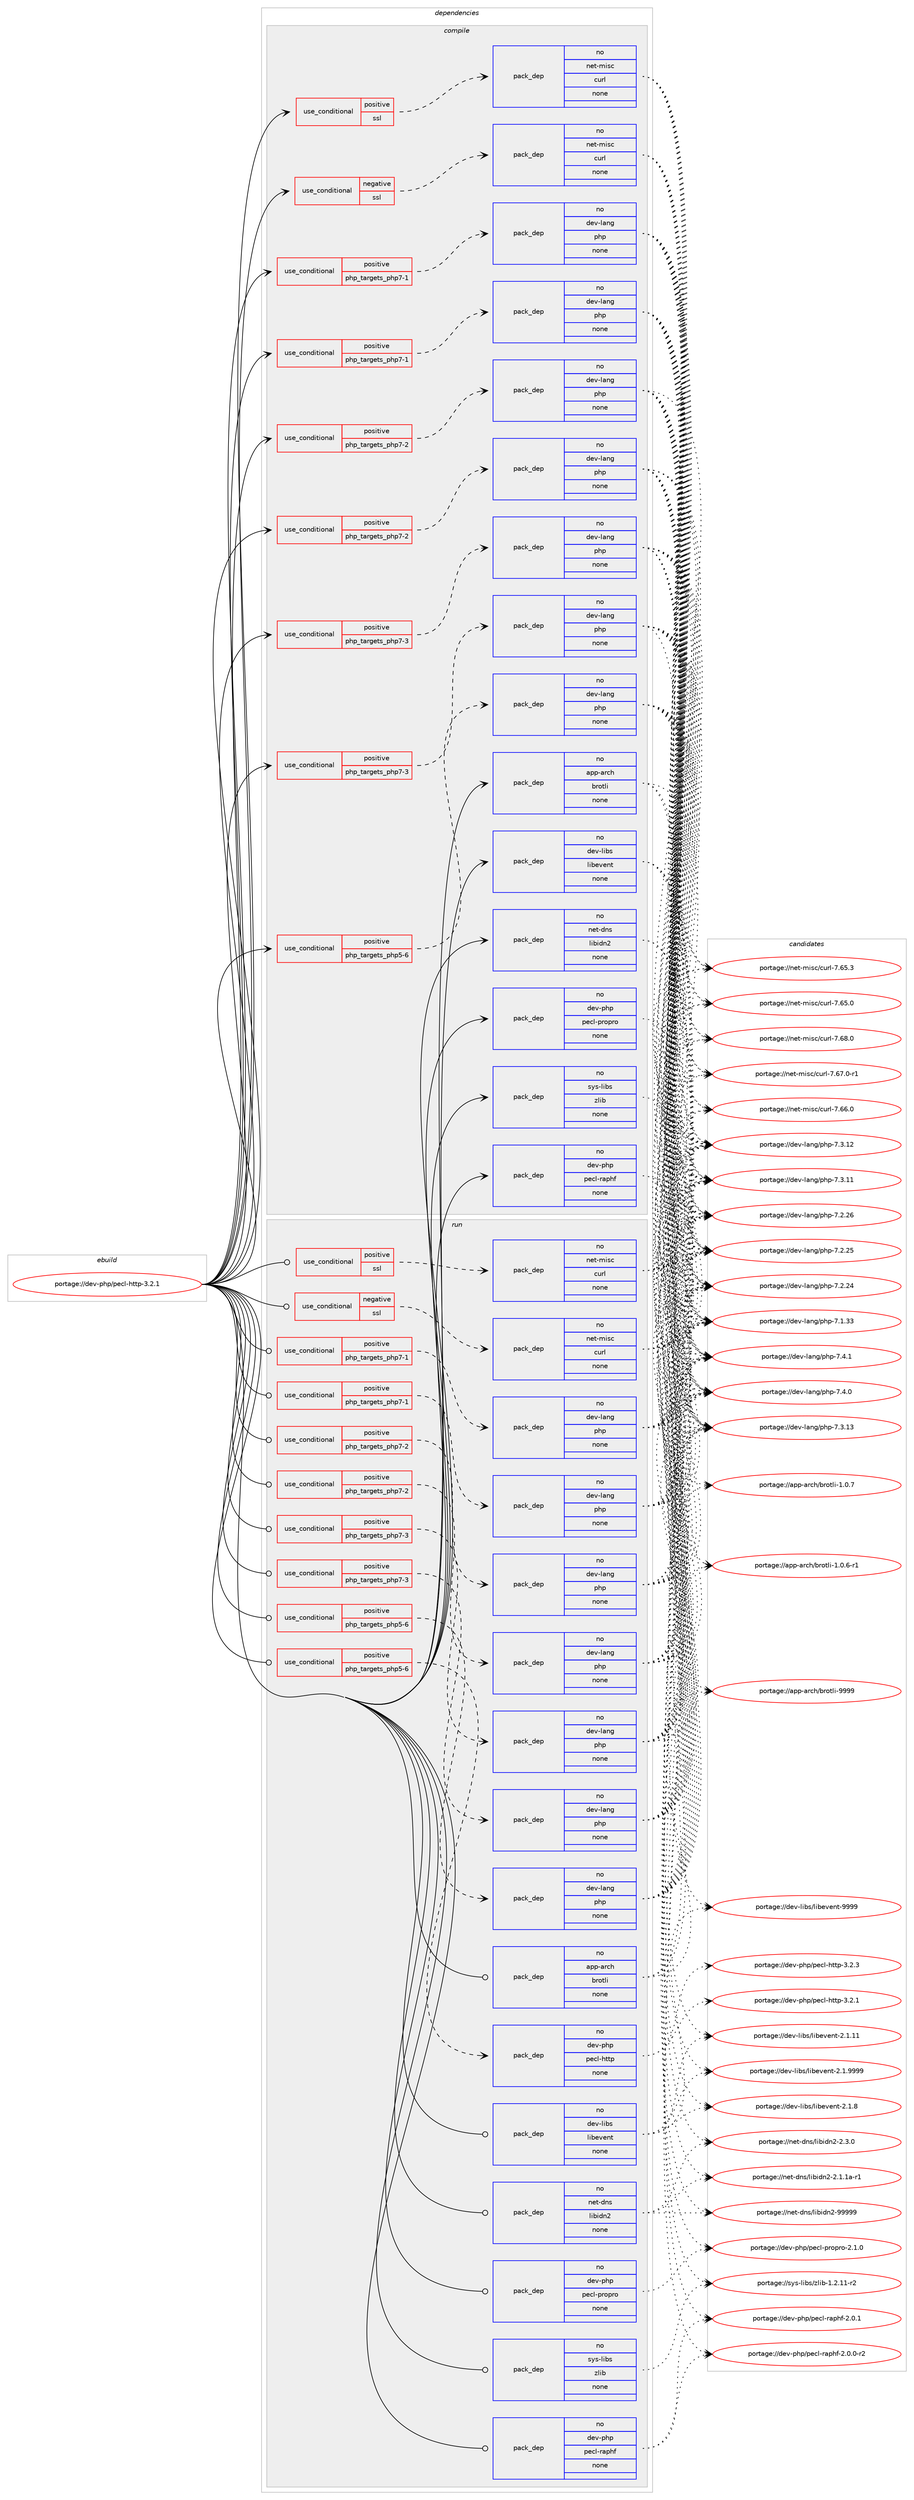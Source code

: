 digraph prolog {

# *************
# Graph options
# *************

newrank=true;
concentrate=true;
compound=true;
graph [rankdir=LR,fontname=Helvetica,fontsize=10,ranksep=1.5];#, ranksep=2.5, nodesep=0.2];
edge  [arrowhead=vee];
node  [fontname=Helvetica,fontsize=10];

# **********
# The ebuild
# **********

subgraph cluster_leftcol {
color=gray;
label=<<i>ebuild</i>>;
id [label="portage://dev-php/pecl-http-3.2.1", color=red, width=4, href="../dev-php/pecl-http-3.2.1.svg"];
}

# ****************
# The dependencies
# ****************

subgraph cluster_midcol {
color=gray;
label=<<i>dependencies</i>>;
subgraph cluster_compile {
fillcolor="#eeeeee";
style=filled;
label=<<i>compile</i>>;
subgraph cond120734 {
dependency476626 [label=<<TABLE BORDER="0" CELLBORDER="1" CELLSPACING="0" CELLPADDING="4"><TR><TD ROWSPAN="3" CELLPADDING="10">use_conditional</TD></TR><TR><TD>negative</TD></TR><TR><TD>ssl</TD></TR></TABLE>>, shape=none, color=red];
subgraph pack350855 {
dependency476627 [label=<<TABLE BORDER="0" CELLBORDER="1" CELLSPACING="0" CELLPADDING="4" WIDTH="220"><TR><TD ROWSPAN="6" CELLPADDING="30">pack_dep</TD></TR><TR><TD WIDTH="110">no</TD></TR><TR><TD>net-misc</TD></TR><TR><TD>curl</TD></TR><TR><TD>none</TD></TR><TR><TD></TD></TR></TABLE>>, shape=none, color=blue];
}
dependency476626:e -> dependency476627:w [weight=20,style="dashed",arrowhead="vee"];
}
id:e -> dependency476626:w [weight=20,style="solid",arrowhead="vee"];
subgraph cond120735 {
dependency476628 [label=<<TABLE BORDER="0" CELLBORDER="1" CELLSPACING="0" CELLPADDING="4"><TR><TD ROWSPAN="3" CELLPADDING="10">use_conditional</TD></TR><TR><TD>positive</TD></TR><TR><TD>php_targets_php5-6</TD></TR></TABLE>>, shape=none, color=red];
subgraph pack350856 {
dependency476629 [label=<<TABLE BORDER="0" CELLBORDER="1" CELLSPACING="0" CELLPADDING="4" WIDTH="220"><TR><TD ROWSPAN="6" CELLPADDING="30">pack_dep</TD></TR><TR><TD WIDTH="110">no</TD></TR><TR><TD>dev-lang</TD></TR><TR><TD>php</TD></TR><TR><TD>none</TD></TR><TR><TD></TD></TR></TABLE>>, shape=none, color=blue];
}
dependency476628:e -> dependency476629:w [weight=20,style="dashed",arrowhead="vee"];
}
id:e -> dependency476628:w [weight=20,style="solid",arrowhead="vee"];
subgraph cond120736 {
dependency476630 [label=<<TABLE BORDER="0" CELLBORDER="1" CELLSPACING="0" CELLPADDING="4"><TR><TD ROWSPAN="3" CELLPADDING="10">use_conditional</TD></TR><TR><TD>positive</TD></TR><TR><TD>php_targets_php7-1</TD></TR></TABLE>>, shape=none, color=red];
subgraph pack350857 {
dependency476631 [label=<<TABLE BORDER="0" CELLBORDER="1" CELLSPACING="0" CELLPADDING="4" WIDTH="220"><TR><TD ROWSPAN="6" CELLPADDING="30">pack_dep</TD></TR><TR><TD WIDTH="110">no</TD></TR><TR><TD>dev-lang</TD></TR><TR><TD>php</TD></TR><TR><TD>none</TD></TR><TR><TD></TD></TR></TABLE>>, shape=none, color=blue];
}
dependency476630:e -> dependency476631:w [weight=20,style="dashed",arrowhead="vee"];
}
id:e -> dependency476630:w [weight=20,style="solid",arrowhead="vee"];
subgraph cond120737 {
dependency476632 [label=<<TABLE BORDER="0" CELLBORDER="1" CELLSPACING="0" CELLPADDING="4"><TR><TD ROWSPAN="3" CELLPADDING="10">use_conditional</TD></TR><TR><TD>positive</TD></TR><TR><TD>php_targets_php7-1</TD></TR></TABLE>>, shape=none, color=red];
subgraph pack350858 {
dependency476633 [label=<<TABLE BORDER="0" CELLBORDER="1" CELLSPACING="0" CELLPADDING="4" WIDTH="220"><TR><TD ROWSPAN="6" CELLPADDING="30">pack_dep</TD></TR><TR><TD WIDTH="110">no</TD></TR><TR><TD>dev-lang</TD></TR><TR><TD>php</TD></TR><TR><TD>none</TD></TR><TR><TD></TD></TR></TABLE>>, shape=none, color=blue];
}
dependency476632:e -> dependency476633:w [weight=20,style="dashed",arrowhead="vee"];
}
id:e -> dependency476632:w [weight=20,style="solid",arrowhead="vee"];
subgraph cond120738 {
dependency476634 [label=<<TABLE BORDER="0" CELLBORDER="1" CELLSPACING="0" CELLPADDING="4"><TR><TD ROWSPAN="3" CELLPADDING="10">use_conditional</TD></TR><TR><TD>positive</TD></TR><TR><TD>php_targets_php7-2</TD></TR></TABLE>>, shape=none, color=red];
subgraph pack350859 {
dependency476635 [label=<<TABLE BORDER="0" CELLBORDER="1" CELLSPACING="0" CELLPADDING="4" WIDTH="220"><TR><TD ROWSPAN="6" CELLPADDING="30">pack_dep</TD></TR><TR><TD WIDTH="110">no</TD></TR><TR><TD>dev-lang</TD></TR><TR><TD>php</TD></TR><TR><TD>none</TD></TR><TR><TD></TD></TR></TABLE>>, shape=none, color=blue];
}
dependency476634:e -> dependency476635:w [weight=20,style="dashed",arrowhead="vee"];
}
id:e -> dependency476634:w [weight=20,style="solid",arrowhead="vee"];
subgraph cond120739 {
dependency476636 [label=<<TABLE BORDER="0" CELLBORDER="1" CELLSPACING="0" CELLPADDING="4"><TR><TD ROWSPAN="3" CELLPADDING="10">use_conditional</TD></TR><TR><TD>positive</TD></TR><TR><TD>php_targets_php7-2</TD></TR></TABLE>>, shape=none, color=red];
subgraph pack350860 {
dependency476637 [label=<<TABLE BORDER="0" CELLBORDER="1" CELLSPACING="0" CELLPADDING="4" WIDTH="220"><TR><TD ROWSPAN="6" CELLPADDING="30">pack_dep</TD></TR><TR><TD WIDTH="110">no</TD></TR><TR><TD>dev-lang</TD></TR><TR><TD>php</TD></TR><TR><TD>none</TD></TR><TR><TD></TD></TR></TABLE>>, shape=none, color=blue];
}
dependency476636:e -> dependency476637:w [weight=20,style="dashed",arrowhead="vee"];
}
id:e -> dependency476636:w [weight=20,style="solid",arrowhead="vee"];
subgraph cond120740 {
dependency476638 [label=<<TABLE BORDER="0" CELLBORDER="1" CELLSPACING="0" CELLPADDING="4"><TR><TD ROWSPAN="3" CELLPADDING="10">use_conditional</TD></TR><TR><TD>positive</TD></TR><TR><TD>php_targets_php7-3</TD></TR></TABLE>>, shape=none, color=red];
subgraph pack350861 {
dependency476639 [label=<<TABLE BORDER="0" CELLBORDER="1" CELLSPACING="0" CELLPADDING="4" WIDTH="220"><TR><TD ROWSPAN="6" CELLPADDING="30">pack_dep</TD></TR><TR><TD WIDTH="110">no</TD></TR><TR><TD>dev-lang</TD></TR><TR><TD>php</TD></TR><TR><TD>none</TD></TR><TR><TD></TD></TR></TABLE>>, shape=none, color=blue];
}
dependency476638:e -> dependency476639:w [weight=20,style="dashed",arrowhead="vee"];
}
id:e -> dependency476638:w [weight=20,style="solid",arrowhead="vee"];
subgraph cond120741 {
dependency476640 [label=<<TABLE BORDER="0" CELLBORDER="1" CELLSPACING="0" CELLPADDING="4"><TR><TD ROWSPAN="3" CELLPADDING="10">use_conditional</TD></TR><TR><TD>positive</TD></TR><TR><TD>php_targets_php7-3</TD></TR></TABLE>>, shape=none, color=red];
subgraph pack350862 {
dependency476641 [label=<<TABLE BORDER="0" CELLBORDER="1" CELLSPACING="0" CELLPADDING="4" WIDTH="220"><TR><TD ROWSPAN="6" CELLPADDING="30">pack_dep</TD></TR><TR><TD WIDTH="110">no</TD></TR><TR><TD>dev-lang</TD></TR><TR><TD>php</TD></TR><TR><TD>none</TD></TR><TR><TD></TD></TR></TABLE>>, shape=none, color=blue];
}
dependency476640:e -> dependency476641:w [weight=20,style="dashed",arrowhead="vee"];
}
id:e -> dependency476640:w [weight=20,style="solid",arrowhead="vee"];
subgraph cond120742 {
dependency476642 [label=<<TABLE BORDER="0" CELLBORDER="1" CELLSPACING="0" CELLPADDING="4"><TR><TD ROWSPAN="3" CELLPADDING="10">use_conditional</TD></TR><TR><TD>positive</TD></TR><TR><TD>ssl</TD></TR></TABLE>>, shape=none, color=red];
subgraph pack350863 {
dependency476643 [label=<<TABLE BORDER="0" CELLBORDER="1" CELLSPACING="0" CELLPADDING="4" WIDTH="220"><TR><TD ROWSPAN="6" CELLPADDING="30">pack_dep</TD></TR><TR><TD WIDTH="110">no</TD></TR><TR><TD>net-misc</TD></TR><TR><TD>curl</TD></TR><TR><TD>none</TD></TR><TR><TD></TD></TR></TABLE>>, shape=none, color=blue];
}
dependency476642:e -> dependency476643:w [weight=20,style="dashed",arrowhead="vee"];
}
id:e -> dependency476642:w [weight=20,style="solid",arrowhead="vee"];
subgraph pack350864 {
dependency476644 [label=<<TABLE BORDER="0" CELLBORDER="1" CELLSPACING="0" CELLPADDING="4" WIDTH="220"><TR><TD ROWSPAN="6" CELLPADDING="30">pack_dep</TD></TR><TR><TD WIDTH="110">no</TD></TR><TR><TD>app-arch</TD></TR><TR><TD>brotli</TD></TR><TR><TD>none</TD></TR><TR><TD></TD></TR></TABLE>>, shape=none, color=blue];
}
id:e -> dependency476644:w [weight=20,style="solid",arrowhead="vee"];
subgraph pack350865 {
dependency476645 [label=<<TABLE BORDER="0" CELLBORDER="1" CELLSPACING="0" CELLPADDING="4" WIDTH="220"><TR><TD ROWSPAN="6" CELLPADDING="30">pack_dep</TD></TR><TR><TD WIDTH="110">no</TD></TR><TR><TD>dev-libs</TD></TR><TR><TD>libevent</TD></TR><TR><TD>none</TD></TR><TR><TD></TD></TR></TABLE>>, shape=none, color=blue];
}
id:e -> dependency476645:w [weight=20,style="solid",arrowhead="vee"];
subgraph pack350866 {
dependency476646 [label=<<TABLE BORDER="0" CELLBORDER="1" CELLSPACING="0" CELLPADDING="4" WIDTH="220"><TR><TD ROWSPAN="6" CELLPADDING="30">pack_dep</TD></TR><TR><TD WIDTH="110">no</TD></TR><TR><TD>dev-php</TD></TR><TR><TD>pecl-propro</TD></TR><TR><TD>none</TD></TR><TR><TD></TD></TR></TABLE>>, shape=none, color=blue];
}
id:e -> dependency476646:w [weight=20,style="solid",arrowhead="vee"];
subgraph pack350867 {
dependency476647 [label=<<TABLE BORDER="0" CELLBORDER="1" CELLSPACING="0" CELLPADDING="4" WIDTH="220"><TR><TD ROWSPAN="6" CELLPADDING="30">pack_dep</TD></TR><TR><TD WIDTH="110">no</TD></TR><TR><TD>dev-php</TD></TR><TR><TD>pecl-raphf</TD></TR><TR><TD>none</TD></TR><TR><TD></TD></TR></TABLE>>, shape=none, color=blue];
}
id:e -> dependency476647:w [weight=20,style="solid",arrowhead="vee"];
subgraph pack350868 {
dependency476648 [label=<<TABLE BORDER="0" CELLBORDER="1" CELLSPACING="0" CELLPADDING="4" WIDTH="220"><TR><TD ROWSPAN="6" CELLPADDING="30">pack_dep</TD></TR><TR><TD WIDTH="110">no</TD></TR><TR><TD>net-dns</TD></TR><TR><TD>libidn2</TD></TR><TR><TD>none</TD></TR><TR><TD></TD></TR></TABLE>>, shape=none, color=blue];
}
id:e -> dependency476648:w [weight=20,style="solid",arrowhead="vee"];
subgraph pack350869 {
dependency476649 [label=<<TABLE BORDER="0" CELLBORDER="1" CELLSPACING="0" CELLPADDING="4" WIDTH="220"><TR><TD ROWSPAN="6" CELLPADDING="30">pack_dep</TD></TR><TR><TD WIDTH="110">no</TD></TR><TR><TD>sys-libs</TD></TR><TR><TD>zlib</TD></TR><TR><TD>none</TD></TR><TR><TD></TD></TR></TABLE>>, shape=none, color=blue];
}
id:e -> dependency476649:w [weight=20,style="solid",arrowhead="vee"];
}
subgraph cluster_compileandrun {
fillcolor="#eeeeee";
style=filled;
label=<<i>compile and run</i>>;
}
subgraph cluster_run {
fillcolor="#eeeeee";
style=filled;
label=<<i>run</i>>;
subgraph cond120743 {
dependency476650 [label=<<TABLE BORDER="0" CELLBORDER="1" CELLSPACING="0" CELLPADDING="4"><TR><TD ROWSPAN="3" CELLPADDING="10">use_conditional</TD></TR><TR><TD>negative</TD></TR><TR><TD>ssl</TD></TR></TABLE>>, shape=none, color=red];
subgraph pack350870 {
dependency476651 [label=<<TABLE BORDER="0" CELLBORDER="1" CELLSPACING="0" CELLPADDING="4" WIDTH="220"><TR><TD ROWSPAN="6" CELLPADDING="30">pack_dep</TD></TR><TR><TD WIDTH="110">no</TD></TR><TR><TD>net-misc</TD></TR><TR><TD>curl</TD></TR><TR><TD>none</TD></TR><TR><TD></TD></TR></TABLE>>, shape=none, color=blue];
}
dependency476650:e -> dependency476651:w [weight=20,style="dashed",arrowhead="vee"];
}
id:e -> dependency476650:w [weight=20,style="solid",arrowhead="odot"];
subgraph cond120744 {
dependency476652 [label=<<TABLE BORDER="0" CELLBORDER="1" CELLSPACING="0" CELLPADDING="4"><TR><TD ROWSPAN="3" CELLPADDING="10">use_conditional</TD></TR><TR><TD>positive</TD></TR><TR><TD>php_targets_php5-6</TD></TR></TABLE>>, shape=none, color=red];
subgraph pack350871 {
dependency476653 [label=<<TABLE BORDER="0" CELLBORDER="1" CELLSPACING="0" CELLPADDING="4" WIDTH="220"><TR><TD ROWSPAN="6" CELLPADDING="30">pack_dep</TD></TR><TR><TD WIDTH="110">no</TD></TR><TR><TD>dev-lang</TD></TR><TR><TD>php</TD></TR><TR><TD>none</TD></TR><TR><TD></TD></TR></TABLE>>, shape=none, color=blue];
}
dependency476652:e -> dependency476653:w [weight=20,style="dashed",arrowhead="vee"];
}
id:e -> dependency476652:w [weight=20,style="solid",arrowhead="odot"];
subgraph cond120745 {
dependency476654 [label=<<TABLE BORDER="0" CELLBORDER="1" CELLSPACING="0" CELLPADDING="4"><TR><TD ROWSPAN="3" CELLPADDING="10">use_conditional</TD></TR><TR><TD>positive</TD></TR><TR><TD>php_targets_php5-6</TD></TR></TABLE>>, shape=none, color=red];
subgraph pack350872 {
dependency476655 [label=<<TABLE BORDER="0" CELLBORDER="1" CELLSPACING="0" CELLPADDING="4" WIDTH="220"><TR><TD ROWSPAN="6" CELLPADDING="30">pack_dep</TD></TR><TR><TD WIDTH="110">no</TD></TR><TR><TD>dev-php</TD></TR><TR><TD>pecl-http</TD></TR><TR><TD>none</TD></TR><TR><TD></TD></TR></TABLE>>, shape=none, color=blue];
}
dependency476654:e -> dependency476655:w [weight=20,style="dashed",arrowhead="vee"];
}
id:e -> dependency476654:w [weight=20,style="solid",arrowhead="odot"];
subgraph cond120746 {
dependency476656 [label=<<TABLE BORDER="0" CELLBORDER="1" CELLSPACING="0" CELLPADDING="4"><TR><TD ROWSPAN="3" CELLPADDING="10">use_conditional</TD></TR><TR><TD>positive</TD></TR><TR><TD>php_targets_php7-1</TD></TR></TABLE>>, shape=none, color=red];
subgraph pack350873 {
dependency476657 [label=<<TABLE BORDER="0" CELLBORDER="1" CELLSPACING="0" CELLPADDING="4" WIDTH="220"><TR><TD ROWSPAN="6" CELLPADDING="30">pack_dep</TD></TR><TR><TD WIDTH="110">no</TD></TR><TR><TD>dev-lang</TD></TR><TR><TD>php</TD></TR><TR><TD>none</TD></TR><TR><TD></TD></TR></TABLE>>, shape=none, color=blue];
}
dependency476656:e -> dependency476657:w [weight=20,style="dashed",arrowhead="vee"];
}
id:e -> dependency476656:w [weight=20,style="solid",arrowhead="odot"];
subgraph cond120747 {
dependency476658 [label=<<TABLE BORDER="0" CELLBORDER="1" CELLSPACING="0" CELLPADDING="4"><TR><TD ROWSPAN="3" CELLPADDING="10">use_conditional</TD></TR><TR><TD>positive</TD></TR><TR><TD>php_targets_php7-1</TD></TR></TABLE>>, shape=none, color=red];
subgraph pack350874 {
dependency476659 [label=<<TABLE BORDER="0" CELLBORDER="1" CELLSPACING="0" CELLPADDING="4" WIDTH="220"><TR><TD ROWSPAN="6" CELLPADDING="30">pack_dep</TD></TR><TR><TD WIDTH="110">no</TD></TR><TR><TD>dev-lang</TD></TR><TR><TD>php</TD></TR><TR><TD>none</TD></TR><TR><TD></TD></TR></TABLE>>, shape=none, color=blue];
}
dependency476658:e -> dependency476659:w [weight=20,style="dashed",arrowhead="vee"];
}
id:e -> dependency476658:w [weight=20,style="solid",arrowhead="odot"];
subgraph cond120748 {
dependency476660 [label=<<TABLE BORDER="0" CELLBORDER="1" CELLSPACING="0" CELLPADDING="4"><TR><TD ROWSPAN="3" CELLPADDING="10">use_conditional</TD></TR><TR><TD>positive</TD></TR><TR><TD>php_targets_php7-2</TD></TR></TABLE>>, shape=none, color=red];
subgraph pack350875 {
dependency476661 [label=<<TABLE BORDER="0" CELLBORDER="1" CELLSPACING="0" CELLPADDING="4" WIDTH="220"><TR><TD ROWSPAN="6" CELLPADDING="30">pack_dep</TD></TR><TR><TD WIDTH="110">no</TD></TR><TR><TD>dev-lang</TD></TR><TR><TD>php</TD></TR><TR><TD>none</TD></TR><TR><TD></TD></TR></TABLE>>, shape=none, color=blue];
}
dependency476660:e -> dependency476661:w [weight=20,style="dashed",arrowhead="vee"];
}
id:e -> dependency476660:w [weight=20,style="solid",arrowhead="odot"];
subgraph cond120749 {
dependency476662 [label=<<TABLE BORDER="0" CELLBORDER="1" CELLSPACING="0" CELLPADDING="4"><TR><TD ROWSPAN="3" CELLPADDING="10">use_conditional</TD></TR><TR><TD>positive</TD></TR><TR><TD>php_targets_php7-2</TD></TR></TABLE>>, shape=none, color=red];
subgraph pack350876 {
dependency476663 [label=<<TABLE BORDER="0" CELLBORDER="1" CELLSPACING="0" CELLPADDING="4" WIDTH="220"><TR><TD ROWSPAN="6" CELLPADDING="30">pack_dep</TD></TR><TR><TD WIDTH="110">no</TD></TR><TR><TD>dev-lang</TD></TR><TR><TD>php</TD></TR><TR><TD>none</TD></TR><TR><TD></TD></TR></TABLE>>, shape=none, color=blue];
}
dependency476662:e -> dependency476663:w [weight=20,style="dashed",arrowhead="vee"];
}
id:e -> dependency476662:w [weight=20,style="solid",arrowhead="odot"];
subgraph cond120750 {
dependency476664 [label=<<TABLE BORDER="0" CELLBORDER="1" CELLSPACING="0" CELLPADDING="4"><TR><TD ROWSPAN="3" CELLPADDING="10">use_conditional</TD></TR><TR><TD>positive</TD></TR><TR><TD>php_targets_php7-3</TD></TR></TABLE>>, shape=none, color=red];
subgraph pack350877 {
dependency476665 [label=<<TABLE BORDER="0" CELLBORDER="1" CELLSPACING="0" CELLPADDING="4" WIDTH="220"><TR><TD ROWSPAN="6" CELLPADDING="30">pack_dep</TD></TR><TR><TD WIDTH="110">no</TD></TR><TR><TD>dev-lang</TD></TR><TR><TD>php</TD></TR><TR><TD>none</TD></TR><TR><TD></TD></TR></TABLE>>, shape=none, color=blue];
}
dependency476664:e -> dependency476665:w [weight=20,style="dashed",arrowhead="vee"];
}
id:e -> dependency476664:w [weight=20,style="solid",arrowhead="odot"];
subgraph cond120751 {
dependency476666 [label=<<TABLE BORDER="0" CELLBORDER="1" CELLSPACING="0" CELLPADDING="4"><TR><TD ROWSPAN="3" CELLPADDING="10">use_conditional</TD></TR><TR><TD>positive</TD></TR><TR><TD>php_targets_php7-3</TD></TR></TABLE>>, shape=none, color=red];
subgraph pack350878 {
dependency476667 [label=<<TABLE BORDER="0" CELLBORDER="1" CELLSPACING="0" CELLPADDING="4" WIDTH="220"><TR><TD ROWSPAN="6" CELLPADDING="30">pack_dep</TD></TR><TR><TD WIDTH="110">no</TD></TR><TR><TD>dev-lang</TD></TR><TR><TD>php</TD></TR><TR><TD>none</TD></TR><TR><TD></TD></TR></TABLE>>, shape=none, color=blue];
}
dependency476666:e -> dependency476667:w [weight=20,style="dashed",arrowhead="vee"];
}
id:e -> dependency476666:w [weight=20,style="solid",arrowhead="odot"];
subgraph cond120752 {
dependency476668 [label=<<TABLE BORDER="0" CELLBORDER="1" CELLSPACING="0" CELLPADDING="4"><TR><TD ROWSPAN="3" CELLPADDING="10">use_conditional</TD></TR><TR><TD>positive</TD></TR><TR><TD>ssl</TD></TR></TABLE>>, shape=none, color=red];
subgraph pack350879 {
dependency476669 [label=<<TABLE BORDER="0" CELLBORDER="1" CELLSPACING="0" CELLPADDING="4" WIDTH="220"><TR><TD ROWSPAN="6" CELLPADDING="30">pack_dep</TD></TR><TR><TD WIDTH="110">no</TD></TR><TR><TD>net-misc</TD></TR><TR><TD>curl</TD></TR><TR><TD>none</TD></TR><TR><TD></TD></TR></TABLE>>, shape=none, color=blue];
}
dependency476668:e -> dependency476669:w [weight=20,style="dashed",arrowhead="vee"];
}
id:e -> dependency476668:w [weight=20,style="solid",arrowhead="odot"];
subgraph pack350880 {
dependency476670 [label=<<TABLE BORDER="0" CELLBORDER="1" CELLSPACING="0" CELLPADDING="4" WIDTH="220"><TR><TD ROWSPAN="6" CELLPADDING="30">pack_dep</TD></TR><TR><TD WIDTH="110">no</TD></TR><TR><TD>app-arch</TD></TR><TR><TD>brotli</TD></TR><TR><TD>none</TD></TR><TR><TD></TD></TR></TABLE>>, shape=none, color=blue];
}
id:e -> dependency476670:w [weight=20,style="solid",arrowhead="odot"];
subgraph pack350881 {
dependency476671 [label=<<TABLE BORDER="0" CELLBORDER="1" CELLSPACING="0" CELLPADDING="4" WIDTH="220"><TR><TD ROWSPAN="6" CELLPADDING="30">pack_dep</TD></TR><TR><TD WIDTH="110">no</TD></TR><TR><TD>dev-libs</TD></TR><TR><TD>libevent</TD></TR><TR><TD>none</TD></TR><TR><TD></TD></TR></TABLE>>, shape=none, color=blue];
}
id:e -> dependency476671:w [weight=20,style="solid",arrowhead="odot"];
subgraph pack350882 {
dependency476672 [label=<<TABLE BORDER="0" CELLBORDER="1" CELLSPACING="0" CELLPADDING="4" WIDTH="220"><TR><TD ROWSPAN="6" CELLPADDING="30">pack_dep</TD></TR><TR><TD WIDTH="110">no</TD></TR><TR><TD>dev-php</TD></TR><TR><TD>pecl-propro</TD></TR><TR><TD>none</TD></TR><TR><TD></TD></TR></TABLE>>, shape=none, color=blue];
}
id:e -> dependency476672:w [weight=20,style="solid",arrowhead="odot"];
subgraph pack350883 {
dependency476673 [label=<<TABLE BORDER="0" CELLBORDER="1" CELLSPACING="0" CELLPADDING="4" WIDTH="220"><TR><TD ROWSPAN="6" CELLPADDING="30">pack_dep</TD></TR><TR><TD WIDTH="110">no</TD></TR><TR><TD>dev-php</TD></TR><TR><TD>pecl-raphf</TD></TR><TR><TD>none</TD></TR><TR><TD></TD></TR></TABLE>>, shape=none, color=blue];
}
id:e -> dependency476673:w [weight=20,style="solid",arrowhead="odot"];
subgraph pack350884 {
dependency476674 [label=<<TABLE BORDER="0" CELLBORDER="1" CELLSPACING="0" CELLPADDING="4" WIDTH="220"><TR><TD ROWSPAN="6" CELLPADDING="30">pack_dep</TD></TR><TR><TD WIDTH="110">no</TD></TR><TR><TD>net-dns</TD></TR><TR><TD>libidn2</TD></TR><TR><TD>none</TD></TR><TR><TD></TD></TR></TABLE>>, shape=none, color=blue];
}
id:e -> dependency476674:w [weight=20,style="solid",arrowhead="odot"];
subgraph pack350885 {
dependency476675 [label=<<TABLE BORDER="0" CELLBORDER="1" CELLSPACING="0" CELLPADDING="4" WIDTH="220"><TR><TD ROWSPAN="6" CELLPADDING="30">pack_dep</TD></TR><TR><TD WIDTH="110">no</TD></TR><TR><TD>sys-libs</TD></TR><TR><TD>zlib</TD></TR><TR><TD>none</TD></TR><TR><TD></TD></TR></TABLE>>, shape=none, color=blue];
}
id:e -> dependency476675:w [weight=20,style="solid",arrowhead="odot"];
}
}

# **************
# The candidates
# **************

subgraph cluster_choices {
rank=same;
color=gray;
label=<<i>candidates</i>>;

subgraph choice350855 {
color=black;
nodesep=1;
choice1101011164510910511599479911711410845554654564648 [label="portage://net-misc/curl-7.68.0", color=red, width=4,href="../net-misc/curl-7.68.0.svg"];
choice11010111645109105115994799117114108455546545546484511449 [label="portage://net-misc/curl-7.67.0-r1", color=red, width=4,href="../net-misc/curl-7.67.0-r1.svg"];
choice1101011164510910511599479911711410845554654544648 [label="portage://net-misc/curl-7.66.0", color=red, width=4,href="../net-misc/curl-7.66.0.svg"];
choice1101011164510910511599479911711410845554654534651 [label="portage://net-misc/curl-7.65.3", color=red, width=4,href="../net-misc/curl-7.65.3.svg"];
choice1101011164510910511599479911711410845554654534648 [label="portage://net-misc/curl-7.65.0", color=red, width=4,href="../net-misc/curl-7.65.0.svg"];
dependency476627:e -> choice1101011164510910511599479911711410845554654564648:w [style=dotted,weight="100"];
dependency476627:e -> choice11010111645109105115994799117114108455546545546484511449:w [style=dotted,weight="100"];
dependency476627:e -> choice1101011164510910511599479911711410845554654544648:w [style=dotted,weight="100"];
dependency476627:e -> choice1101011164510910511599479911711410845554654534651:w [style=dotted,weight="100"];
dependency476627:e -> choice1101011164510910511599479911711410845554654534648:w [style=dotted,weight="100"];
}
subgraph choice350856 {
color=black;
nodesep=1;
choice100101118451089711010347112104112455546524649 [label="portage://dev-lang/php-7.4.1", color=red, width=4,href="../dev-lang/php-7.4.1.svg"];
choice100101118451089711010347112104112455546524648 [label="portage://dev-lang/php-7.4.0", color=red, width=4,href="../dev-lang/php-7.4.0.svg"];
choice10010111845108971101034711210411245554651464951 [label="portage://dev-lang/php-7.3.13", color=red, width=4,href="../dev-lang/php-7.3.13.svg"];
choice10010111845108971101034711210411245554651464950 [label="portage://dev-lang/php-7.3.12", color=red, width=4,href="../dev-lang/php-7.3.12.svg"];
choice10010111845108971101034711210411245554651464949 [label="portage://dev-lang/php-7.3.11", color=red, width=4,href="../dev-lang/php-7.3.11.svg"];
choice10010111845108971101034711210411245554650465054 [label="portage://dev-lang/php-7.2.26", color=red, width=4,href="../dev-lang/php-7.2.26.svg"];
choice10010111845108971101034711210411245554650465053 [label="portage://dev-lang/php-7.2.25", color=red, width=4,href="../dev-lang/php-7.2.25.svg"];
choice10010111845108971101034711210411245554650465052 [label="portage://dev-lang/php-7.2.24", color=red, width=4,href="../dev-lang/php-7.2.24.svg"];
choice10010111845108971101034711210411245554649465151 [label="portage://dev-lang/php-7.1.33", color=red, width=4,href="../dev-lang/php-7.1.33.svg"];
dependency476629:e -> choice100101118451089711010347112104112455546524649:w [style=dotted,weight="100"];
dependency476629:e -> choice100101118451089711010347112104112455546524648:w [style=dotted,weight="100"];
dependency476629:e -> choice10010111845108971101034711210411245554651464951:w [style=dotted,weight="100"];
dependency476629:e -> choice10010111845108971101034711210411245554651464950:w [style=dotted,weight="100"];
dependency476629:e -> choice10010111845108971101034711210411245554651464949:w [style=dotted,weight="100"];
dependency476629:e -> choice10010111845108971101034711210411245554650465054:w [style=dotted,weight="100"];
dependency476629:e -> choice10010111845108971101034711210411245554650465053:w [style=dotted,weight="100"];
dependency476629:e -> choice10010111845108971101034711210411245554650465052:w [style=dotted,weight="100"];
dependency476629:e -> choice10010111845108971101034711210411245554649465151:w [style=dotted,weight="100"];
}
subgraph choice350857 {
color=black;
nodesep=1;
choice100101118451089711010347112104112455546524649 [label="portage://dev-lang/php-7.4.1", color=red, width=4,href="../dev-lang/php-7.4.1.svg"];
choice100101118451089711010347112104112455546524648 [label="portage://dev-lang/php-7.4.0", color=red, width=4,href="../dev-lang/php-7.4.0.svg"];
choice10010111845108971101034711210411245554651464951 [label="portage://dev-lang/php-7.3.13", color=red, width=4,href="../dev-lang/php-7.3.13.svg"];
choice10010111845108971101034711210411245554651464950 [label="portage://dev-lang/php-7.3.12", color=red, width=4,href="../dev-lang/php-7.3.12.svg"];
choice10010111845108971101034711210411245554651464949 [label="portage://dev-lang/php-7.3.11", color=red, width=4,href="../dev-lang/php-7.3.11.svg"];
choice10010111845108971101034711210411245554650465054 [label="portage://dev-lang/php-7.2.26", color=red, width=4,href="../dev-lang/php-7.2.26.svg"];
choice10010111845108971101034711210411245554650465053 [label="portage://dev-lang/php-7.2.25", color=red, width=4,href="../dev-lang/php-7.2.25.svg"];
choice10010111845108971101034711210411245554650465052 [label="portage://dev-lang/php-7.2.24", color=red, width=4,href="../dev-lang/php-7.2.24.svg"];
choice10010111845108971101034711210411245554649465151 [label="portage://dev-lang/php-7.1.33", color=red, width=4,href="../dev-lang/php-7.1.33.svg"];
dependency476631:e -> choice100101118451089711010347112104112455546524649:w [style=dotted,weight="100"];
dependency476631:e -> choice100101118451089711010347112104112455546524648:w [style=dotted,weight="100"];
dependency476631:e -> choice10010111845108971101034711210411245554651464951:w [style=dotted,weight="100"];
dependency476631:e -> choice10010111845108971101034711210411245554651464950:w [style=dotted,weight="100"];
dependency476631:e -> choice10010111845108971101034711210411245554651464949:w [style=dotted,weight="100"];
dependency476631:e -> choice10010111845108971101034711210411245554650465054:w [style=dotted,weight="100"];
dependency476631:e -> choice10010111845108971101034711210411245554650465053:w [style=dotted,weight="100"];
dependency476631:e -> choice10010111845108971101034711210411245554650465052:w [style=dotted,weight="100"];
dependency476631:e -> choice10010111845108971101034711210411245554649465151:w [style=dotted,weight="100"];
}
subgraph choice350858 {
color=black;
nodesep=1;
choice100101118451089711010347112104112455546524649 [label="portage://dev-lang/php-7.4.1", color=red, width=4,href="../dev-lang/php-7.4.1.svg"];
choice100101118451089711010347112104112455546524648 [label="portage://dev-lang/php-7.4.0", color=red, width=4,href="../dev-lang/php-7.4.0.svg"];
choice10010111845108971101034711210411245554651464951 [label="portage://dev-lang/php-7.3.13", color=red, width=4,href="../dev-lang/php-7.3.13.svg"];
choice10010111845108971101034711210411245554651464950 [label="portage://dev-lang/php-7.3.12", color=red, width=4,href="../dev-lang/php-7.3.12.svg"];
choice10010111845108971101034711210411245554651464949 [label="portage://dev-lang/php-7.3.11", color=red, width=4,href="../dev-lang/php-7.3.11.svg"];
choice10010111845108971101034711210411245554650465054 [label="portage://dev-lang/php-7.2.26", color=red, width=4,href="../dev-lang/php-7.2.26.svg"];
choice10010111845108971101034711210411245554650465053 [label="portage://dev-lang/php-7.2.25", color=red, width=4,href="../dev-lang/php-7.2.25.svg"];
choice10010111845108971101034711210411245554650465052 [label="portage://dev-lang/php-7.2.24", color=red, width=4,href="../dev-lang/php-7.2.24.svg"];
choice10010111845108971101034711210411245554649465151 [label="portage://dev-lang/php-7.1.33", color=red, width=4,href="../dev-lang/php-7.1.33.svg"];
dependency476633:e -> choice100101118451089711010347112104112455546524649:w [style=dotted,weight="100"];
dependency476633:e -> choice100101118451089711010347112104112455546524648:w [style=dotted,weight="100"];
dependency476633:e -> choice10010111845108971101034711210411245554651464951:w [style=dotted,weight="100"];
dependency476633:e -> choice10010111845108971101034711210411245554651464950:w [style=dotted,weight="100"];
dependency476633:e -> choice10010111845108971101034711210411245554651464949:w [style=dotted,weight="100"];
dependency476633:e -> choice10010111845108971101034711210411245554650465054:w [style=dotted,weight="100"];
dependency476633:e -> choice10010111845108971101034711210411245554650465053:w [style=dotted,weight="100"];
dependency476633:e -> choice10010111845108971101034711210411245554650465052:w [style=dotted,weight="100"];
dependency476633:e -> choice10010111845108971101034711210411245554649465151:w [style=dotted,weight="100"];
}
subgraph choice350859 {
color=black;
nodesep=1;
choice100101118451089711010347112104112455546524649 [label="portage://dev-lang/php-7.4.1", color=red, width=4,href="../dev-lang/php-7.4.1.svg"];
choice100101118451089711010347112104112455546524648 [label="portage://dev-lang/php-7.4.0", color=red, width=4,href="../dev-lang/php-7.4.0.svg"];
choice10010111845108971101034711210411245554651464951 [label="portage://dev-lang/php-7.3.13", color=red, width=4,href="../dev-lang/php-7.3.13.svg"];
choice10010111845108971101034711210411245554651464950 [label="portage://dev-lang/php-7.3.12", color=red, width=4,href="../dev-lang/php-7.3.12.svg"];
choice10010111845108971101034711210411245554651464949 [label="portage://dev-lang/php-7.3.11", color=red, width=4,href="../dev-lang/php-7.3.11.svg"];
choice10010111845108971101034711210411245554650465054 [label="portage://dev-lang/php-7.2.26", color=red, width=4,href="../dev-lang/php-7.2.26.svg"];
choice10010111845108971101034711210411245554650465053 [label="portage://dev-lang/php-7.2.25", color=red, width=4,href="../dev-lang/php-7.2.25.svg"];
choice10010111845108971101034711210411245554650465052 [label="portage://dev-lang/php-7.2.24", color=red, width=4,href="../dev-lang/php-7.2.24.svg"];
choice10010111845108971101034711210411245554649465151 [label="portage://dev-lang/php-7.1.33", color=red, width=4,href="../dev-lang/php-7.1.33.svg"];
dependency476635:e -> choice100101118451089711010347112104112455546524649:w [style=dotted,weight="100"];
dependency476635:e -> choice100101118451089711010347112104112455546524648:w [style=dotted,weight="100"];
dependency476635:e -> choice10010111845108971101034711210411245554651464951:w [style=dotted,weight="100"];
dependency476635:e -> choice10010111845108971101034711210411245554651464950:w [style=dotted,weight="100"];
dependency476635:e -> choice10010111845108971101034711210411245554651464949:w [style=dotted,weight="100"];
dependency476635:e -> choice10010111845108971101034711210411245554650465054:w [style=dotted,weight="100"];
dependency476635:e -> choice10010111845108971101034711210411245554650465053:w [style=dotted,weight="100"];
dependency476635:e -> choice10010111845108971101034711210411245554650465052:w [style=dotted,weight="100"];
dependency476635:e -> choice10010111845108971101034711210411245554649465151:w [style=dotted,weight="100"];
}
subgraph choice350860 {
color=black;
nodesep=1;
choice100101118451089711010347112104112455546524649 [label="portage://dev-lang/php-7.4.1", color=red, width=4,href="../dev-lang/php-7.4.1.svg"];
choice100101118451089711010347112104112455546524648 [label="portage://dev-lang/php-7.4.0", color=red, width=4,href="../dev-lang/php-7.4.0.svg"];
choice10010111845108971101034711210411245554651464951 [label="portage://dev-lang/php-7.3.13", color=red, width=4,href="../dev-lang/php-7.3.13.svg"];
choice10010111845108971101034711210411245554651464950 [label="portage://dev-lang/php-7.3.12", color=red, width=4,href="../dev-lang/php-7.3.12.svg"];
choice10010111845108971101034711210411245554651464949 [label="portage://dev-lang/php-7.3.11", color=red, width=4,href="../dev-lang/php-7.3.11.svg"];
choice10010111845108971101034711210411245554650465054 [label="portage://dev-lang/php-7.2.26", color=red, width=4,href="../dev-lang/php-7.2.26.svg"];
choice10010111845108971101034711210411245554650465053 [label="portage://dev-lang/php-7.2.25", color=red, width=4,href="../dev-lang/php-7.2.25.svg"];
choice10010111845108971101034711210411245554650465052 [label="portage://dev-lang/php-7.2.24", color=red, width=4,href="../dev-lang/php-7.2.24.svg"];
choice10010111845108971101034711210411245554649465151 [label="portage://dev-lang/php-7.1.33", color=red, width=4,href="../dev-lang/php-7.1.33.svg"];
dependency476637:e -> choice100101118451089711010347112104112455546524649:w [style=dotted,weight="100"];
dependency476637:e -> choice100101118451089711010347112104112455546524648:w [style=dotted,weight="100"];
dependency476637:e -> choice10010111845108971101034711210411245554651464951:w [style=dotted,weight="100"];
dependency476637:e -> choice10010111845108971101034711210411245554651464950:w [style=dotted,weight="100"];
dependency476637:e -> choice10010111845108971101034711210411245554651464949:w [style=dotted,weight="100"];
dependency476637:e -> choice10010111845108971101034711210411245554650465054:w [style=dotted,weight="100"];
dependency476637:e -> choice10010111845108971101034711210411245554650465053:w [style=dotted,weight="100"];
dependency476637:e -> choice10010111845108971101034711210411245554650465052:w [style=dotted,weight="100"];
dependency476637:e -> choice10010111845108971101034711210411245554649465151:w [style=dotted,weight="100"];
}
subgraph choice350861 {
color=black;
nodesep=1;
choice100101118451089711010347112104112455546524649 [label="portage://dev-lang/php-7.4.1", color=red, width=4,href="../dev-lang/php-7.4.1.svg"];
choice100101118451089711010347112104112455546524648 [label="portage://dev-lang/php-7.4.0", color=red, width=4,href="../dev-lang/php-7.4.0.svg"];
choice10010111845108971101034711210411245554651464951 [label="portage://dev-lang/php-7.3.13", color=red, width=4,href="../dev-lang/php-7.3.13.svg"];
choice10010111845108971101034711210411245554651464950 [label="portage://dev-lang/php-7.3.12", color=red, width=4,href="../dev-lang/php-7.3.12.svg"];
choice10010111845108971101034711210411245554651464949 [label="portage://dev-lang/php-7.3.11", color=red, width=4,href="../dev-lang/php-7.3.11.svg"];
choice10010111845108971101034711210411245554650465054 [label="portage://dev-lang/php-7.2.26", color=red, width=4,href="../dev-lang/php-7.2.26.svg"];
choice10010111845108971101034711210411245554650465053 [label="portage://dev-lang/php-7.2.25", color=red, width=4,href="../dev-lang/php-7.2.25.svg"];
choice10010111845108971101034711210411245554650465052 [label="portage://dev-lang/php-7.2.24", color=red, width=4,href="../dev-lang/php-7.2.24.svg"];
choice10010111845108971101034711210411245554649465151 [label="portage://dev-lang/php-7.1.33", color=red, width=4,href="../dev-lang/php-7.1.33.svg"];
dependency476639:e -> choice100101118451089711010347112104112455546524649:w [style=dotted,weight="100"];
dependency476639:e -> choice100101118451089711010347112104112455546524648:w [style=dotted,weight="100"];
dependency476639:e -> choice10010111845108971101034711210411245554651464951:w [style=dotted,weight="100"];
dependency476639:e -> choice10010111845108971101034711210411245554651464950:w [style=dotted,weight="100"];
dependency476639:e -> choice10010111845108971101034711210411245554651464949:w [style=dotted,weight="100"];
dependency476639:e -> choice10010111845108971101034711210411245554650465054:w [style=dotted,weight="100"];
dependency476639:e -> choice10010111845108971101034711210411245554650465053:w [style=dotted,weight="100"];
dependency476639:e -> choice10010111845108971101034711210411245554650465052:w [style=dotted,weight="100"];
dependency476639:e -> choice10010111845108971101034711210411245554649465151:w [style=dotted,weight="100"];
}
subgraph choice350862 {
color=black;
nodesep=1;
choice100101118451089711010347112104112455546524649 [label="portage://dev-lang/php-7.4.1", color=red, width=4,href="../dev-lang/php-7.4.1.svg"];
choice100101118451089711010347112104112455546524648 [label="portage://dev-lang/php-7.4.0", color=red, width=4,href="../dev-lang/php-7.4.0.svg"];
choice10010111845108971101034711210411245554651464951 [label="portage://dev-lang/php-7.3.13", color=red, width=4,href="../dev-lang/php-7.3.13.svg"];
choice10010111845108971101034711210411245554651464950 [label="portage://dev-lang/php-7.3.12", color=red, width=4,href="../dev-lang/php-7.3.12.svg"];
choice10010111845108971101034711210411245554651464949 [label="portage://dev-lang/php-7.3.11", color=red, width=4,href="../dev-lang/php-7.3.11.svg"];
choice10010111845108971101034711210411245554650465054 [label="portage://dev-lang/php-7.2.26", color=red, width=4,href="../dev-lang/php-7.2.26.svg"];
choice10010111845108971101034711210411245554650465053 [label="portage://dev-lang/php-7.2.25", color=red, width=4,href="../dev-lang/php-7.2.25.svg"];
choice10010111845108971101034711210411245554650465052 [label="portage://dev-lang/php-7.2.24", color=red, width=4,href="../dev-lang/php-7.2.24.svg"];
choice10010111845108971101034711210411245554649465151 [label="portage://dev-lang/php-7.1.33", color=red, width=4,href="../dev-lang/php-7.1.33.svg"];
dependency476641:e -> choice100101118451089711010347112104112455546524649:w [style=dotted,weight="100"];
dependency476641:e -> choice100101118451089711010347112104112455546524648:w [style=dotted,weight="100"];
dependency476641:e -> choice10010111845108971101034711210411245554651464951:w [style=dotted,weight="100"];
dependency476641:e -> choice10010111845108971101034711210411245554651464950:w [style=dotted,weight="100"];
dependency476641:e -> choice10010111845108971101034711210411245554651464949:w [style=dotted,weight="100"];
dependency476641:e -> choice10010111845108971101034711210411245554650465054:w [style=dotted,weight="100"];
dependency476641:e -> choice10010111845108971101034711210411245554650465053:w [style=dotted,weight="100"];
dependency476641:e -> choice10010111845108971101034711210411245554650465052:w [style=dotted,weight="100"];
dependency476641:e -> choice10010111845108971101034711210411245554649465151:w [style=dotted,weight="100"];
}
subgraph choice350863 {
color=black;
nodesep=1;
choice1101011164510910511599479911711410845554654564648 [label="portage://net-misc/curl-7.68.0", color=red, width=4,href="../net-misc/curl-7.68.0.svg"];
choice11010111645109105115994799117114108455546545546484511449 [label="portage://net-misc/curl-7.67.0-r1", color=red, width=4,href="../net-misc/curl-7.67.0-r1.svg"];
choice1101011164510910511599479911711410845554654544648 [label="portage://net-misc/curl-7.66.0", color=red, width=4,href="../net-misc/curl-7.66.0.svg"];
choice1101011164510910511599479911711410845554654534651 [label="portage://net-misc/curl-7.65.3", color=red, width=4,href="../net-misc/curl-7.65.3.svg"];
choice1101011164510910511599479911711410845554654534648 [label="portage://net-misc/curl-7.65.0", color=red, width=4,href="../net-misc/curl-7.65.0.svg"];
dependency476643:e -> choice1101011164510910511599479911711410845554654564648:w [style=dotted,weight="100"];
dependency476643:e -> choice11010111645109105115994799117114108455546545546484511449:w [style=dotted,weight="100"];
dependency476643:e -> choice1101011164510910511599479911711410845554654544648:w [style=dotted,weight="100"];
dependency476643:e -> choice1101011164510910511599479911711410845554654534651:w [style=dotted,weight="100"];
dependency476643:e -> choice1101011164510910511599479911711410845554654534648:w [style=dotted,weight="100"];
}
subgraph choice350864 {
color=black;
nodesep=1;
choice9711211245971149910447981141111161081054557575757 [label="portage://app-arch/brotli-9999", color=red, width=4,href="../app-arch/brotli-9999.svg"];
choice971121124597114991044798114111116108105454946484655 [label="portage://app-arch/brotli-1.0.7", color=red, width=4,href="../app-arch/brotli-1.0.7.svg"];
choice9711211245971149910447981141111161081054549464846544511449 [label="portage://app-arch/brotli-1.0.6-r1", color=red, width=4,href="../app-arch/brotli-1.0.6-r1.svg"];
dependency476644:e -> choice9711211245971149910447981141111161081054557575757:w [style=dotted,weight="100"];
dependency476644:e -> choice971121124597114991044798114111116108105454946484655:w [style=dotted,weight="100"];
dependency476644:e -> choice9711211245971149910447981141111161081054549464846544511449:w [style=dotted,weight="100"];
}
subgraph choice350865 {
color=black;
nodesep=1;
choice100101118451081059811547108105981011181011101164557575757 [label="portage://dev-libs/libevent-9999", color=red, width=4,href="../dev-libs/libevent-9999.svg"];
choice10010111845108105981154710810598101118101110116455046494657575757 [label="portage://dev-libs/libevent-2.1.9999", color=red, width=4,href="../dev-libs/libevent-2.1.9999.svg"];
choice10010111845108105981154710810598101118101110116455046494656 [label="portage://dev-libs/libevent-2.1.8", color=red, width=4,href="../dev-libs/libevent-2.1.8.svg"];
choice1001011184510810598115471081059810111810111011645504649464949 [label="portage://dev-libs/libevent-2.1.11", color=red, width=4,href="../dev-libs/libevent-2.1.11.svg"];
dependency476645:e -> choice100101118451081059811547108105981011181011101164557575757:w [style=dotted,weight="100"];
dependency476645:e -> choice10010111845108105981154710810598101118101110116455046494657575757:w [style=dotted,weight="100"];
dependency476645:e -> choice10010111845108105981154710810598101118101110116455046494656:w [style=dotted,weight="100"];
dependency476645:e -> choice1001011184510810598115471081059810111810111011645504649464949:w [style=dotted,weight="100"];
}
subgraph choice350866 {
color=black;
nodesep=1;
choice10010111845112104112471121019910845112114111112114111455046494648 [label="portage://dev-php/pecl-propro-2.1.0", color=red, width=4,href="../dev-php/pecl-propro-2.1.0.svg"];
dependency476646:e -> choice10010111845112104112471121019910845112114111112114111455046494648:w [style=dotted,weight="100"];
}
subgraph choice350867 {
color=black;
nodesep=1;
choice1001011184511210411247112101991084511497112104102455046484649 [label="portage://dev-php/pecl-raphf-2.0.1", color=red, width=4,href="../dev-php/pecl-raphf-2.0.1.svg"];
choice10010111845112104112471121019910845114971121041024550464846484511450 [label="portage://dev-php/pecl-raphf-2.0.0-r2", color=red, width=4,href="../dev-php/pecl-raphf-2.0.0-r2.svg"];
dependency476647:e -> choice1001011184511210411247112101991084511497112104102455046484649:w [style=dotted,weight="100"];
dependency476647:e -> choice10010111845112104112471121019910845114971121041024550464846484511450:w [style=dotted,weight="100"];
}
subgraph choice350868 {
color=black;
nodesep=1;
choice11010111645100110115471081059810510011050455757575757 [label="portage://net-dns/libidn2-99999", color=red, width=4,href="../net-dns/libidn2-99999.svg"];
choice11010111645100110115471081059810510011050455046514648 [label="portage://net-dns/libidn2-2.3.0", color=red, width=4,href="../net-dns/libidn2-2.3.0.svg"];
choice11010111645100110115471081059810510011050455046494649974511449 [label="portage://net-dns/libidn2-2.1.1a-r1", color=red, width=4,href="../net-dns/libidn2-2.1.1a-r1.svg"];
dependency476648:e -> choice11010111645100110115471081059810510011050455757575757:w [style=dotted,weight="100"];
dependency476648:e -> choice11010111645100110115471081059810510011050455046514648:w [style=dotted,weight="100"];
dependency476648:e -> choice11010111645100110115471081059810510011050455046494649974511449:w [style=dotted,weight="100"];
}
subgraph choice350869 {
color=black;
nodesep=1;
choice11512111545108105981154712210810598454946504649494511450 [label="portage://sys-libs/zlib-1.2.11-r2", color=red, width=4,href="../sys-libs/zlib-1.2.11-r2.svg"];
dependency476649:e -> choice11512111545108105981154712210810598454946504649494511450:w [style=dotted,weight="100"];
}
subgraph choice350870 {
color=black;
nodesep=1;
choice1101011164510910511599479911711410845554654564648 [label="portage://net-misc/curl-7.68.0", color=red, width=4,href="../net-misc/curl-7.68.0.svg"];
choice11010111645109105115994799117114108455546545546484511449 [label="portage://net-misc/curl-7.67.0-r1", color=red, width=4,href="../net-misc/curl-7.67.0-r1.svg"];
choice1101011164510910511599479911711410845554654544648 [label="portage://net-misc/curl-7.66.0", color=red, width=4,href="../net-misc/curl-7.66.0.svg"];
choice1101011164510910511599479911711410845554654534651 [label="portage://net-misc/curl-7.65.3", color=red, width=4,href="../net-misc/curl-7.65.3.svg"];
choice1101011164510910511599479911711410845554654534648 [label="portage://net-misc/curl-7.65.0", color=red, width=4,href="../net-misc/curl-7.65.0.svg"];
dependency476651:e -> choice1101011164510910511599479911711410845554654564648:w [style=dotted,weight="100"];
dependency476651:e -> choice11010111645109105115994799117114108455546545546484511449:w [style=dotted,weight="100"];
dependency476651:e -> choice1101011164510910511599479911711410845554654544648:w [style=dotted,weight="100"];
dependency476651:e -> choice1101011164510910511599479911711410845554654534651:w [style=dotted,weight="100"];
dependency476651:e -> choice1101011164510910511599479911711410845554654534648:w [style=dotted,weight="100"];
}
subgraph choice350871 {
color=black;
nodesep=1;
choice100101118451089711010347112104112455546524649 [label="portage://dev-lang/php-7.4.1", color=red, width=4,href="../dev-lang/php-7.4.1.svg"];
choice100101118451089711010347112104112455546524648 [label="portage://dev-lang/php-7.4.0", color=red, width=4,href="../dev-lang/php-7.4.0.svg"];
choice10010111845108971101034711210411245554651464951 [label="portage://dev-lang/php-7.3.13", color=red, width=4,href="../dev-lang/php-7.3.13.svg"];
choice10010111845108971101034711210411245554651464950 [label="portage://dev-lang/php-7.3.12", color=red, width=4,href="../dev-lang/php-7.3.12.svg"];
choice10010111845108971101034711210411245554651464949 [label="portage://dev-lang/php-7.3.11", color=red, width=4,href="../dev-lang/php-7.3.11.svg"];
choice10010111845108971101034711210411245554650465054 [label="portage://dev-lang/php-7.2.26", color=red, width=4,href="../dev-lang/php-7.2.26.svg"];
choice10010111845108971101034711210411245554650465053 [label="portage://dev-lang/php-7.2.25", color=red, width=4,href="../dev-lang/php-7.2.25.svg"];
choice10010111845108971101034711210411245554650465052 [label="portage://dev-lang/php-7.2.24", color=red, width=4,href="../dev-lang/php-7.2.24.svg"];
choice10010111845108971101034711210411245554649465151 [label="portage://dev-lang/php-7.1.33", color=red, width=4,href="../dev-lang/php-7.1.33.svg"];
dependency476653:e -> choice100101118451089711010347112104112455546524649:w [style=dotted,weight="100"];
dependency476653:e -> choice100101118451089711010347112104112455546524648:w [style=dotted,weight="100"];
dependency476653:e -> choice10010111845108971101034711210411245554651464951:w [style=dotted,weight="100"];
dependency476653:e -> choice10010111845108971101034711210411245554651464950:w [style=dotted,weight="100"];
dependency476653:e -> choice10010111845108971101034711210411245554651464949:w [style=dotted,weight="100"];
dependency476653:e -> choice10010111845108971101034711210411245554650465054:w [style=dotted,weight="100"];
dependency476653:e -> choice10010111845108971101034711210411245554650465053:w [style=dotted,weight="100"];
dependency476653:e -> choice10010111845108971101034711210411245554650465052:w [style=dotted,weight="100"];
dependency476653:e -> choice10010111845108971101034711210411245554649465151:w [style=dotted,weight="100"];
}
subgraph choice350872 {
color=black;
nodesep=1;
choice10010111845112104112471121019910845104116116112455146504651 [label="portage://dev-php/pecl-http-3.2.3", color=red, width=4,href="../dev-php/pecl-http-3.2.3.svg"];
choice10010111845112104112471121019910845104116116112455146504649 [label="portage://dev-php/pecl-http-3.2.1", color=red, width=4,href="../dev-php/pecl-http-3.2.1.svg"];
dependency476655:e -> choice10010111845112104112471121019910845104116116112455146504651:w [style=dotted,weight="100"];
dependency476655:e -> choice10010111845112104112471121019910845104116116112455146504649:w [style=dotted,weight="100"];
}
subgraph choice350873 {
color=black;
nodesep=1;
choice100101118451089711010347112104112455546524649 [label="portage://dev-lang/php-7.4.1", color=red, width=4,href="../dev-lang/php-7.4.1.svg"];
choice100101118451089711010347112104112455546524648 [label="portage://dev-lang/php-7.4.0", color=red, width=4,href="../dev-lang/php-7.4.0.svg"];
choice10010111845108971101034711210411245554651464951 [label="portage://dev-lang/php-7.3.13", color=red, width=4,href="../dev-lang/php-7.3.13.svg"];
choice10010111845108971101034711210411245554651464950 [label="portage://dev-lang/php-7.3.12", color=red, width=4,href="../dev-lang/php-7.3.12.svg"];
choice10010111845108971101034711210411245554651464949 [label="portage://dev-lang/php-7.3.11", color=red, width=4,href="../dev-lang/php-7.3.11.svg"];
choice10010111845108971101034711210411245554650465054 [label="portage://dev-lang/php-7.2.26", color=red, width=4,href="../dev-lang/php-7.2.26.svg"];
choice10010111845108971101034711210411245554650465053 [label="portage://dev-lang/php-7.2.25", color=red, width=4,href="../dev-lang/php-7.2.25.svg"];
choice10010111845108971101034711210411245554650465052 [label="portage://dev-lang/php-7.2.24", color=red, width=4,href="../dev-lang/php-7.2.24.svg"];
choice10010111845108971101034711210411245554649465151 [label="portage://dev-lang/php-7.1.33", color=red, width=4,href="../dev-lang/php-7.1.33.svg"];
dependency476657:e -> choice100101118451089711010347112104112455546524649:w [style=dotted,weight="100"];
dependency476657:e -> choice100101118451089711010347112104112455546524648:w [style=dotted,weight="100"];
dependency476657:e -> choice10010111845108971101034711210411245554651464951:w [style=dotted,weight="100"];
dependency476657:e -> choice10010111845108971101034711210411245554651464950:w [style=dotted,weight="100"];
dependency476657:e -> choice10010111845108971101034711210411245554651464949:w [style=dotted,weight="100"];
dependency476657:e -> choice10010111845108971101034711210411245554650465054:w [style=dotted,weight="100"];
dependency476657:e -> choice10010111845108971101034711210411245554650465053:w [style=dotted,weight="100"];
dependency476657:e -> choice10010111845108971101034711210411245554650465052:w [style=dotted,weight="100"];
dependency476657:e -> choice10010111845108971101034711210411245554649465151:w [style=dotted,weight="100"];
}
subgraph choice350874 {
color=black;
nodesep=1;
choice100101118451089711010347112104112455546524649 [label="portage://dev-lang/php-7.4.1", color=red, width=4,href="../dev-lang/php-7.4.1.svg"];
choice100101118451089711010347112104112455546524648 [label="portage://dev-lang/php-7.4.0", color=red, width=4,href="../dev-lang/php-7.4.0.svg"];
choice10010111845108971101034711210411245554651464951 [label="portage://dev-lang/php-7.3.13", color=red, width=4,href="../dev-lang/php-7.3.13.svg"];
choice10010111845108971101034711210411245554651464950 [label="portage://dev-lang/php-7.3.12", color=red, width=4,href="../dev-lang/php-7.3.12.svg"];
choice10010111845108971101034711210411245554651464949 [label="portage://dev-lang/php-7.3.11", color=red, width=4,href="../dev-lang/php-7.3.11.svg"];
choice10010111845108971101034711210411245554650465054 [label="portage://dev-lang/php-7.2.26", color=red, width=4,href="../dev-lang/php-7.2.26.svg"];
choice10010111845108971101034711210411245554650465053 [label="portage://dev-lang/php-7.2.25", color=red, width=4,href="../dev-lang/php-7.2.25.svg"];
choice10010111845108971101034711210411245554650465052 [label="portage://dev-lang/php-7.2.24", color=red, width=4,href="../dev-lang/php-7.2.24.svg"];
choice10010111845108971101034711210411245554649465151 [label="portage://dev-lang/php-7.1.33", color=red, width=4,href="../dev-lang/php-7.1.33.svg"];
dependency476659:e -> choice100101118451089711010347112104112455546524649:w [style=dotted,weight="100"];
dependency476659:e -> choice100101118451089711010347112104112455546524648:w [style=dotted,weight="100"];
dependency476659:e -> choice10010111845108971101034711210411245554651464951:w [style=dotted,weight="100"];
dependency476659:e -> choice10010111845108971101034711210411245554651464950:w [style=dotted,weight="100"];
dependency476659:e -> choice10010111845108971101034711210411245554651464949:w [style=dotted,weight="100"];
dependency476659:e -> choice10010111845108971101034711210411245554650465054:w [style=dotted,weight="100"];
dependency476659:e -> choice10010111845108971101034711210411245554650465053:w [style=dotted,weight="100"];
dependency476659:e -> choice10010111845108971101034711210411245554650465052:w [style=dotted,weight="100"];
dependency476659:e -> choice10010111845108971101034711210411245554649465151:w [style=dotted,weight="100"];
}
subgraph choice350875 {
color=black;
nodesep=1;
choice100101118451089711010347112104112455546524649 [label="portage://dev-lang/php-7.4.1", color=red, width=4,href="../dev-lang/php-7.4.1.svg"];
choice100101118451089711010347112104112455546524648 [label="portage://dev-lang/php-7.4.0", color=red, width=4,href="../dev-lang/php-7.4.0.svg"];
choice10010111845108971101034711210411245554651464951 [label="portage://dev-lang/php-7.3.13", color=red, width=4,href="../dev-lang/php-7.3.13.svg"];
choice10010111845108971101034711210411245554651464950 [label="portage://dev-lang/php-7.3.12", color=red, width=4,href="../dev-lang/php-7.3.12.svg"];
choice10010111845108971101034711210411245554651464949 [label="portage://dev-lang/php-7.3.11", color=red, width=4,href="../dev-lang/php-7.3.11.svg"];
choice10010111845108971101034711210411245554650465054 [label="portage://dev-lang/php-7.2.26", color=red, width=4,href="../dev-lang/php-7.2.26.svg"];
choice10010111845108971101034711210411245554650465053 [label="portage://dev-lang/php-7.2.25", color=red, width=4,href="../dev-lang/php-7.2.25.svg"];
choice10010111845108971101034711210411245554650465052 [label="portage://dev-lang/php-7.2.24", color=red, width=4,href="../dev-lang/php-7.2.24.svg"];
choice10010111845108971101034711210411245554649465151 [label="portage://dev-lang/php-7.1.33", color=red, width=4,href="../dev-lang/php-7.1.33.svg"];
dependency476661:e -> choice100101118451089711010347112104112455546524649:w [style=dotted,weight="100"];
dependency476661:e -> choice100101118451089711010347112104112455546524648:w [style=dotted,weight="100"];
dependency476661:e -> choice10010111845108971101034711210411245554651464951:w [style=dotted,weight="100"];
dependency476661:e -> choice10010111845108971101034711210411245554651464950:w [style=dotted,weight="100"];
dependency476661:e -> choice10010111845108971101034711210411245554651464949:w [style=dotted,weight="100"];
dependency476661:e -> choice10010111845108971101034711210411245554650465054:w [style=dotted,weight="100"];
dependency476661:e -> choice10010111845108971101034711210411245554650465053:w [style=dotted,weight="100"];
dependency476661:e -> choice10010111845108971101034711210411245554650465052:w [style=dotted,weight="100"];
dependency476661:e -> choice10010111845108971101034711210411245554649465151:w [style=dotted,weight="100"];
}
subgraph choice350876 {
color=black;
nodesep=1;
choice100101118451089711010347112104112455546524649 [label="portage://dev-lang/php-7.4.1", color=red, width=4,href="../dev-lang/php-7.4.1.svg"];
choice100101118451089711010347112104112455546524648 [label="portage://dev-lang/php-7.4.0", color=red, width=4,href="../dev-lang/php-7.4.0.svg"];
choice10010111845108971101034711210411245554651464951 [label="portage://dev-lang/php-7.3.13", color=red, width=4,href="../dev-lang/php-7.3.13.svg"];
choice10010111845108971101034711210411245554651464950 [label="portage://dev-lang/php-7.3.12", color=red, width=4,href="../dev-lang/php-7.3.12.svg"];
choice10010111845108971101034711210411245554651464949 [label="portage://dev-lang/php-7.3.11", color=red, width=4,href="../dev-lang/php-7.3.11.svg"];
choice10010111845108971101034711210411245554650465054 [label="portage://dev-lang/php-7.2.26", color=red, width=4,href="../dev-lang/php-7.2.26.svg"];
choice10010111845108971101034711210411245554650465053 [label="portage://dev-lang/php-7.2.25", color=red, width=4,href="../dev-lang/php-7.2.25.svg"];
choice10010111845108971101034711210411245554650465052 [label="portage://dev-lang/php-7.2.24", color=red, width=4,href="../dev-lang/php-7.2.24.svg"];
choice10010111845108971101034711210411245554649465151 [label="portage://dev-lang/php-7.1.33", color=red, width=4,href="../dev-lang/php-7.1.33.svg"];
dependency476663:e -> choice100101118451089711010347112104112455546524649:w [style=dotted,weight="100"];
dependency476663:e -> choice100101118451089711010347112104112455546524648:w [style=dotted,weight="100"];
dependency476663:e -> choice10010111845108971101034711210411245554651464951:w [style=dotted,weight="100"];
dependency476663:e -> choice10010111845108971101034711210411245554651464950:w [style=dotted,weight="100"];
dependency476663:e -> choice10010111845108971101034711210411245554651464949:w [style=dotted,weight="100"];
dependency476663:e -> choice10010111845108971101034711210411245554650465054:w [style=dotted,weight="100"];
dependency476663:e -> choice10010111845108971101034711210411245554650465053:w [style=dotted,weight="100"];
dependency476663:e -> choice10010111845108971101034711210411245554650465052:w [style=dotted,weight="100"];
dependency476663:e -> choice10010111845108971101034711210411245554649465151:w [style=dotted,weight="100"];
}
subgraph choice350877 {
color=black;
nodesep=1;
choice100101118451089711010347112104112455546524649 [label="portage://dev-lang/php-7.4.1", color=red, width=4,href="../dev-lang/php-7.4.1.svg"];
choice100101118451089711010347112104112455546524648 [label="portage://dev-lang/php-7.4.0", color=red, width=4,href="../dev-lang/php-7.4.0.svg"];
choice10010111845108971101034711210411245554651464951 [label="portage://dev-lang/php-7.3.13", color=red, width=4,href="../dev-lang/php-7.3.13.svg"];
choice10010111845108971101034711210411245554651464950 [label="portage://dev-lang/php-7.3.12", color=red, width=4,href="../dev-lang/php-7.3.12.svg"];
choice10010111845108971101034711210411245554651464949 [label="portage://dev-lang/php-7.3.11", color=red, width=4,href="../dev-lang/php-7.3.11.svg"];
choice10010111845108971101034711210411245554650465054 [label="portage://dev-lang/php-7.2.26", color=red, width=4,href="../dev-lang/php-7.2.26.svg"];
choice10010111845108971101034711210411245554650465053 [label="portage://dev-lang/php-7.2.25", color=red, width=4,href="../dev-lang/php-7.2.25.svg"];
choice10010111845108971101034711210411245554650465052 [label="portage://dev-lang/php-7.2.24", color=red, width=4,href="../dev-lang/php-7.2.24.svg"];
choice10010111845108971101034711210411245554649465151 [label="portage://dev-lang/php-7.1.33", color=red, width=4,href="../dev-lang/php-7.1.33.svg"];
dependency476665:e -> choice100101118451089711010347112104112455546524649:w [style=dotted,weight="100"];
dependency476665:e -> choice100101118451089711010347112104112455546524648:w [style=dotted,weight="100"];
dependency476665:e -> choice10010111845108971101034711210411245554651464951:w [style=dotted,weight="100"];
dependency476665:e -> choice10010111845108971101034711210411245554651464950:w [style=dotted,weight="100"];
dependency476665:e -> choice10010111845108971101034711210411245554651464949:w [style=dotted,weight="100"];
dependency476665:e -> choice10010111845108971101034711210411245554650465054:w [style=dotted,weight="100"];
dependency476665:e -> choice10010111845108971101034711210411245554650465053:w [style=dotted,weight="100"];
dependency476665:e -> choice10010111845108971101034711210411245554650465052:w [style=dotted,weight="100"];
dependency476665:e -> choice10010111845108971101034711210411245554649465151:w [style=dotted,weight="100"];
}
subgraph choice350878 {
color=black;
nodesep=1;
choice100101118451089711010347112104112455546524649 [label="portage://dev-lang/php-7.4.1", color=red, width=4,href="../dev-lang/php-7.4.1.svg"];
choice100101118451089711010347112104112455546524648 [label="portage://dev-lang/php-7.4.0", color=red, width=4,href="../dev-lang/php-7.4.0.svg"];
choice10010111845108971101034711210411245554651464951 [label="portage://dev-lang/php-7.3.13", color=red, width=4,href="../dev-lang/php-7.3.13.svg"];
choice10010111845108971101034711210411245554651464950 [label="portage://dev-lang/php-7.3.12", color=red, width=4,href="../dev-lang/php-7.3.12.svg"];
choice10010111845108971101034711210411245554651464949 [label="portage://dev-lang/php-7.3.11", color=red, width=4,href="../dev-lang/php-7.3.11.svg"];
choice10010111845108971101034711210411245554650465054 [label="portage://dev-lang/php-7.2.26", color=red, width=4,href="../dev-lang/php-7.2.26.svg"];
choice10010111845108971101034711210411245554650465053 [label="portage://dev-lang/php-7.2.25", color=red, width=4,href="../dev-lang/php-7.2.25.svg"];
choice10010111845108971101034711210411245554650465052 [label="portage://dev-lang/php-7.2.24", color=red, width=4,href="../dev-lang/php-7.2.24.svg"];
choice10010111845108971101034711210411245554649465151 [label="portage://dev-lang/php-7.1.33", color=red, width=4,href="../dev-lang/php-7.1.33.svg"];
dependency476667:e -> choice100101118451089711010347112104112455546524649:w [style=dotted,weight="100"];
dependency476667:e -> choice100101118451089711010347112104112455546524648:w [style=dotted,weight="100"];
dependency476667:e -> choice10010111845108971101034711210411245554651464951:w [style=dotted,weight="100"];
dependency476667:e -> choice10010111845108971101034711210411245554651464950:w [style=dotted,weight="100"];
dependency476667:e -> choice10010111845108971101034711210411245554651464949:w [style=dotted,weight="100"];
dependency476667:e -> choice10010111845108971101034711210411245554650465054:w [style=dotted,weight="100"];
dependency476667:e -> choice10010111845108971101034711210411245554650465053:w [style=dotted,weight="100"];
dependency476667:e -> choice10010111845108971101034711210411245554650465052:w [style=dotted,weight="100"];
dependency476667:e -> choice10010111845108971101034711210411245554649465151:w [style=dotted,weight="100"];
}
subgraph choice350879 {
color=black;
nodesep=1;
choice1101011164510910511599479911711410845554654564648 [label="portage://net-misc/curl-7.68.0", color=red, width=4,href="../net-misc/curl-7.68.0.svg"];
choice11010111645109105115994799117114108455546545546484511449 [label="portage://net-misc/curl-7.67.0-r1", color=red, width=4,href="../net-misc/curl-7.67.0-r1.svg"];
choice1101011164510910511599479911711410845554654544648 [label="portage://net-misc/curl-7.66.0", color=red, width=4,href="../net-misc/curl-7.66.0.svg"];
choice1101011164510910511599479911711410845554654534651 [label="portage://net-misc/curl-7.65.3", color=red, width=4,href="../net-misc/curl-7.65.3.svg"];
choice1101011164510910511599479911711410845554654534648 [label="portage://net-misc/curl-7.65.0", color=red, width=4,href="../net-misc/curl-7.65.0.svg"];
dependency476669:e -> choice1101011164510910511599479911711410845554654564648:w [style=dotted,weight="100"];
dependency476669:e -> choice11010111645109105115994799117114108455546545546484511449:w [style=dotted,weight="100"];
dependency476669:e -> choice1101011164510910511599479911711410845554654544648:w [style=dotted,weight="100"];
dependency476669:e -> choice1101011164510910511599479911711410845554654534651:w [style=dotted,weight="100"];
dependency476669:e -> choice1101011164510910511599479911711410845554654534648:w [style=dotted,weight="100"];
}
subgraph choice350880 {
color=black;
nodesep=1;
choice9711211245971149910447981141111161081054557575757 [label="portage://app-arch/brotli-9999", color=red, width=4,href="../app-arch/brotli-9999.svg"];
choice971121124597114991044798114111116108105454946484655 [label="portage://app-arch/brotli-1.0.7", color=red, width=4,href="../app-arch/brotli-1.0.7.svg"];
choice9711211245971149910447981141111161081054549464846544511449 [label="portage://app-arch/brotli-1.0.6-r1", color=red, width=4,href="../app-arch/brotli-1.0.6-r1.svg"];
dependency476670:e -> choice9711211245971149910447981141111161081054557575757:w [style=dotted,weight="100"];
dependency476670:e -> choice971121124597114991044798114111116108105454946484655:w [style=dotted,weight="100"];
dependency476670:e -> choice9711211245971149910447981141111161081054549464846544511449:w [style=dotted,weight="100"];
}
subgraph choice350881 {
color=black;
nodesep=1;
choice100101118451081059811547108105981011181011101164557575757 [label="portage://dev-libs/libevent-9999", color=red, width=4,href="../dev-libs/libevent-9999.svg"];
choice10010111845108105981154710810598101118101110116455046494657575757 [label="portage://dev-libs/libevent-2.1.9999", color=red, width=4,href="../dev-libs/libevent-2.1.9999.svg"];
choice10010111845108105981154710810598101118101110116455046494656 [label="portage://dev-libs/libevent-2.1.8", color=red, width=4,href="../dev-libs/libevent-2.1.8.svg"];
choice1001011184510810598115471081059810111810111011645504649464949 [label="portage://dev-libs/libevent-2.1.11", color=red, width=4,href="../dev-libs/libevent-2.1.11.svg"];
dependency476671:e -> choice100101118451081059811547108105981011181011101164557575757:w [style=dotted,weight="100"];
dependency476671:e -> choice10010111845108105981154710810598101118101110116455046494657575757:w [style=dotted,weight="100"];
dependency476671:e -> choice10010111845108105981154710810598101118101110116455046494656:w [style=dotted,weight="100"];
dependency476671:e -> choice1001011184510810598115471081059810111810111011645504649464949:w [style=dotted,weight="100"];
}
subgraph choice350882 {
color=black;
nodesep=1;
choice10010111845112104112471121019910845112114111112114111455046494648 [label="portage://dev-php/pecl-propro-2.1.0", color=red, width=4,href="../dev-php/pecl-propro-2.1.0.svg"];
dependency476672:e -> choice10010111845112104112471121019910845112114111112114111455046494648:w [style=dotted,weight="100"];
}
subgraph choice350883 {
color=black;
nodesep=1;
choice1001011184511210411247112101991084511497112104102455046484649 [label="portage://dev-php/pecl-raphf-2.0.1", color=red, width=4,href="../dev-php/pecl-raphf-2.0.1.svg"];
choice10010111845112104112471121019910845114971121041024550464846484511450 [label="portage://dev-php/pecl-raphf-2.0.0-r2", color=red, width=4,href="../dev-php/pecl-raphf-2.0.0-r2.svg"];
dependency476673:e -> choice1001011184511210411247112101991084511497112104102455046484649:w [style=dotted,weight="100"];
dependency476673:e -> choice10010111845112104112471121019910845114971121041024550464846484511450:w [style=dotted,weight="100"];
}
subgraph choice350884 {
color=black;
nodesep=1;
choice11010111645100110115471081059810510011050455757575757 [label="portage://net-dns/libidn2-99999", color=red, width=4,href="../net-dns/libidn2-99999.svg"];
choice11010111645100110115471081059810510011050455046514648 [label="portage://net-dns/libidn2-2.3.0", color=red, width=4,href="../net-dns/libidn2-2.3.0.svg"];
choice11010111645100110115471081059810510011050455046494649974511449 [label="portage://net-dns/libidn2-2.1.1a-r1", color=red, width=4,href="../net-dns/libidn2-2.1.1a-r1.svg"];
dependency476674:e -> choice11010111645100110115471081059810510011050455757575757:w [style=dotted,weight="100"];
dependency476674:e -> choice11010111645100110115471081059810510011050455046514648:w [style=dotted,weight="100"];
dependency476674:e -> choice11010111645100110115471081059810510011050455046494649974511449:w [style=dotted,weight="100"];
}
subgraph choice350885 {
color=black;
nodesep=1;
choice11512111545108105981154712210810598454946504649494511450 [label="portage://sys-libs/zlib-1.2.11-r2", color=red, width=4,href="../sys-libs/zlib-1.2.11-r2.svg"];
dependency476675:e -> choice11512111545108105981154712210810598454946504649494511450:w [style=dotted,weight="100"];
}
}

}
